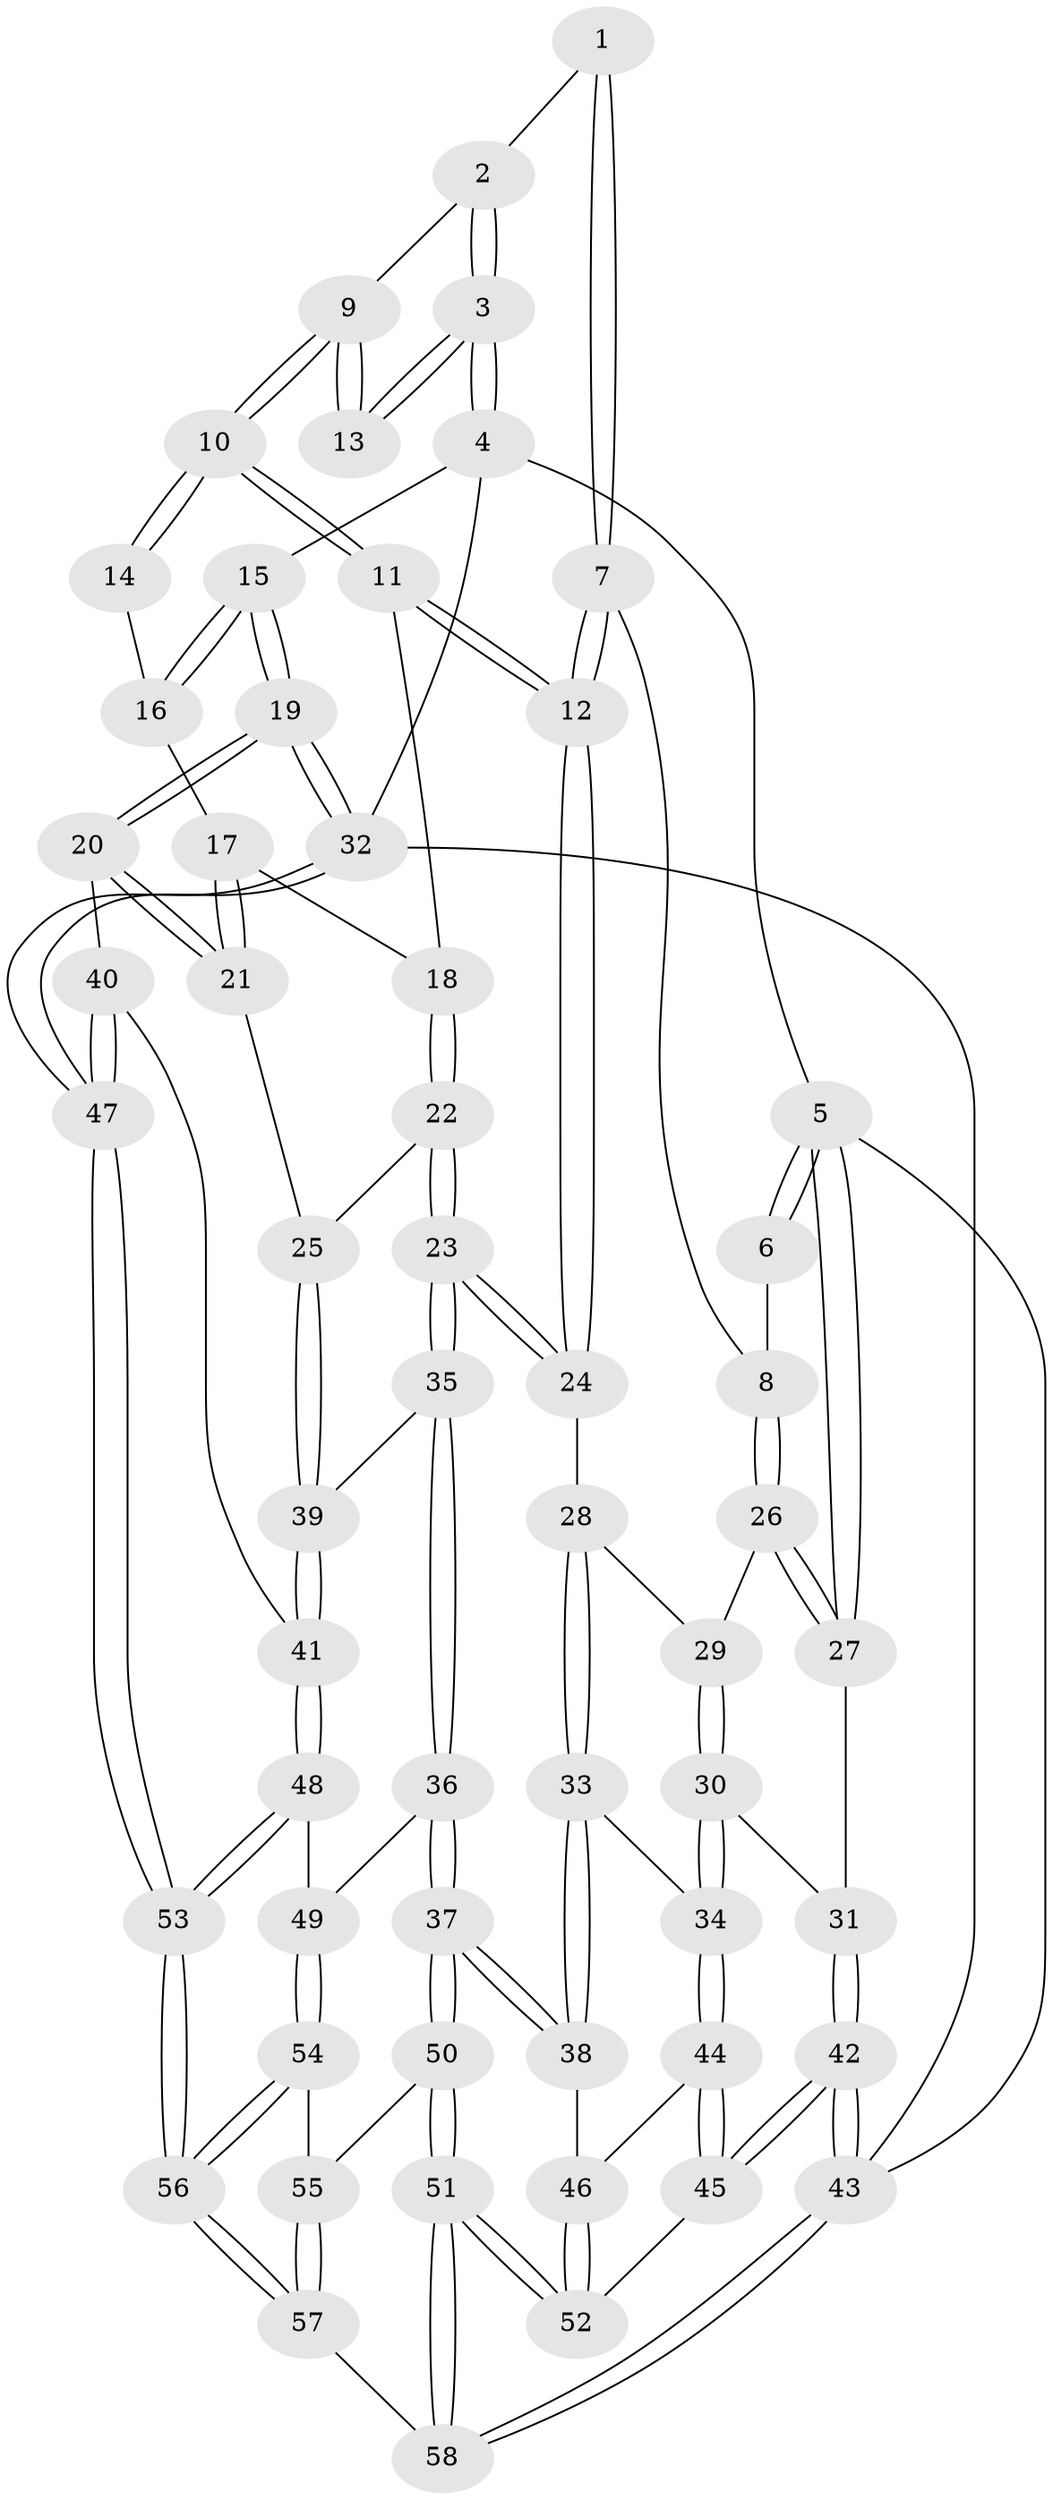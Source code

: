 // coarse degree distribution, {4: 0.4166666666666667, 6: 0.2222222222222222, 3: 0.1111111111111111, 5: 0.2222222222222222, 2: 0.027777777777777776}
// Generated by graph-tools (version 1.1) at 2025/52/02/27/25 19:52:37]
// undirected, 58 vertices, 142 edges
graph export_dot {
graph [start="1"]
  node [color=gray90,style=filled];
  1 [pos="+0.24990180455676594+0"];
  2 [pos="+0.44491515512033764+0"];
  3 [pos="+1+0"];
  4 [pos="+1+0"];
  5 [pos="+0+0"];
  6 [pos="+0.020125984785073384+0"];
  7 [pos="+0.2868716439728651+0.175834733804934"];
  8 [pos="+0.0704099225232242+0.2943172462099387"];
  9 [pos="+0.5690567509960827+0.11475657983978017"];
  10 [pos="+0.571587886311221+0.21175968274680912"];
  11 [pos="+0.5492310424982632+0.2598719506096754"];
  12 [pos="+0.4351375814088925+0.3003621973862741"];
  13 [pos="+1+0"];
  14 [pos="+0.7407184108608376+0.1357885057193786"];
  15 [pos="+1+0"];
  16 [pos="+0.7959381838594627+0.24962292785272766"];
  17 [pos="+0.7558046928248038+0.3321156690365136"];
  18 [pos="+0.6397734194114895+0.31915839726011797"];
  19 [pos="+1+0.4489924876685728"];
  20 [pos="+0.971983311303074+0.4817964851074038"];
  21 [pos="+0.9089623703892258+0.46261775986114395"];
  22 [pos="+0.6539014803208781+0.4772202923015646"];
  23 [pos="+0.5419309999872993+0.5779067135439863"];
  24 [pos="+0.42162693847304555+0.35343296689343745"];
  25 [pos="+0.7434473902005825+0.5123666297851733"];
  26 [pos="+0.06794030775563104+0.29665385854450016"];
  27 [pos="+0+0.3306695080142292"];
  28 [pos="+0.3513593798011392+0.4222441458329484"];
  29 [pos="+0.12016655136114658+0.37956301245988844"];
  30 [pos="+0.16150925095710997+0.5817225728658129"];
  31 [pos="+0+0.4911692502431414"];
  32 [pos="+1+1"];
  33 [pos="+0.32412177295161354+0.4714729171967417"];
  34 [pos="+0.17165457205803672+0.5922723959446914"];
  35 [pos="+0.541803624824976+0.6122191424872327"];
  36 [pos="+0.5114964316671052+0.6765390651103093"];
  37 [pos="+0.5076948983862206+0.6792162600267941"];
  38 [pos="+0.4198609235303575+0.6591949973262362"];
  39 [pos="+0.6966687780177719+0.6077129524907987"];
  40 [pos="+0.8655759774064079+0.6409131172629144"];
  41 [pos="+0.7815341833664773+0.6942978620768995"];
  42 [pos="+0+0.9473165683800243"];
  43 [pos="+0+1"];
  44 [pos="+0.17485224715218547+0.6150927401926203"];
  45 [pos="+0.12115700824008258+0.7487503012601812"];
  46 [pos="+0.3409039434854242+0.6728338257237724"];
  47 [pos="+1+1"];
  48 [pos="+0.7471624186261938+0.7685910281604132"];
  49 [pos="+0.6271161411123278+0.7366905745322406"];
  50 [pos="+0.4784289118530879+0.8012649436937084"];
  51 [pos="+0.2951507089953504+0.8976049263727259"];
  52 [pos="+0.28578138017164695+0.8836390608474458"];
  53 [pos="+0.8581232034464904+1"];
  54 [pos="+0.6078406550898032+0.9317956880373944"];
  55 [pos="+0.5038466202063207+0.8379447067329862"];
  56 [pos="+0.8126260873264808+1"];
  57 [pos="+0.3748461357231508+1"];
  58 [pos="+0.28179701150716807+1"];
  1 -- 2;
  1 -- 7;
  1 -- 7;
  2 -- 3;
  2 -- 3;
  2 -- 9;
  3 -- 4;
  3 -- 4;
  3 -- 13;
  3 -- 13;
  4 -- 5;
  4 -- 15;
  4 -- 32;
  5 -- 6;
  5 -- 6;
  5 -- 27;
  5 -- 27;
  5 -- 43;
  6 -- 8;
  7 -- 8;
  7 -- 12;
  7 -- 12;
  8 -- 26;
  8 -- 26;
  9 -- 10;
  9 -- 10;
  9 -- 13;
  9 -- 13;
  10 -- 11;
  10 -- 11;
  10 -- 14;
  10 -- 14;
  11 -- 12;
  11 -- 12;
  11 -- 18;
  12 -- 24;
  12 -- 24;
  14 -- 16;
  15 -- 16;
  15 -- 16;
  15 -- 19;
  15 -- 19;
  16 -- 17;
  17 -- 18;
  17 -- 21;
  17 -- 21;
  18 -- 22;
  18 -- 22;
  19 -- 20;
  19 -- 20;
  19 -- 32;
  19 -- 32;
  20 -- 21;
  20 -- 21;
  20 -- 40;
  21 -- 25;
  22 -- 23;
  22 -- 23;
  22 -- 25;
  23 -- 24;
  23 -- 24;
  23 -- 35;
  23 -- 35;
  24 -- 28;
  25 -- 39;
  25 -- 39;
  26 -- 27;
  26 -- 27;
  26 -- 29;
  27 -- 31;
  28 -- 29;
  28 -- 33;
  28 -- 33;
  29 -- 30;
  29 -- 30;
  30 -- 31;
  30 -- 34;
  30 -- 34;
  31 -- 42;
  31 -- 42;
  32 -- 47;
  32 -- 47;
  32 -- 43;
  33 -- 34;
  33 -- 38;
  33 -- 38;
  34 -- 44;
  34 -- 44;
  35 -- 36;
  35 -- 36;
  35 -- 39;
  36 -- 37;
  36 -- 37;
  36 -- 49;
  37 -- 38;
  37 -- 38;
  37 -- 50;
  37 -- 50;
  38 -- 46;
  39 -- 41;
  39 -- 41;
  40 -- 41;
  40 -- 47;
  40 -- 47;
  41 -- 48;
  41 -- 48;
  42 -- 43;
  42 -- 43;
  42 -- 45;
  42 -- 45;
  43 -- 58;
  43 -- 58;
  44 -- 45;
  44 -- 45;
  44 -- 46;
  45 -- 52;
  46 -- 52;
  46 -- 52;
  47 -- 53;
  47 -- 53;
  48 -- 49;
  48 -- 53;
  48 -- 53;
  49 -- 54;
  49 -- 54;
  50 -- 51;
  50 -- 51;
  50 -- 55;
  51 -- 52;
  51 -- 52;
  51 -- 58;
  51 -- 58;
  53 -- 56;
  53 -- 56;
  54 -- 55;
  54 -- 56;
  54 -- 56;
  55 -- 57;
  55 -- 57;
  56 -- 57;
  56 -- 57;
  57 -- 58;
}
